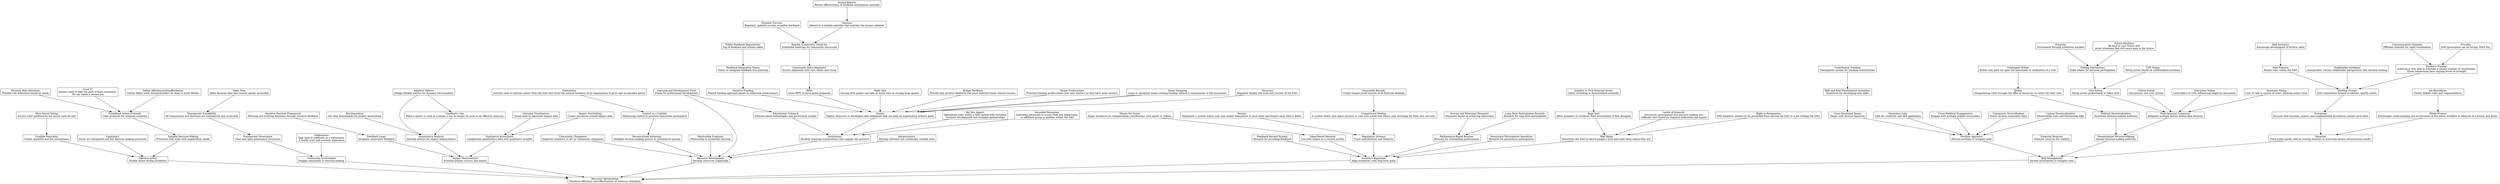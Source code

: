 digraph "" {
	graph [nodesep=0.6,
		rankdir=TB,
		ranksep=1.2
	];
	node [label="\N",
		shape=box
	];
	"Resource Optimization"	[label="Resource Optimization\nMaximize efficiency and effectiveness of resource utilization"];
	"Effective Action"	[label="Effective Action\nEnable action during instability"];
	"Effective Action" -> "Resource Optimization";
	"Community Involvement"	[label="Community Involvement\nEngage community in decision-making"];
	"Community Involvement" -> "Resource Optimization";
	"Impact Measurement"	[label="Impact Measurement\nEvaluate project success and impact"];
	"Impact Measurement" -> "Resource Optimization";
	"Resource Development"	[label="Resource Development\nDevelop resources organically"];
	"Resource Development" -> "Resource Optimization";
	"Incentive Alignment"	[label="Incentive Alignment\nAlign incentives with long-term goals"];
	"Incentive Alignment" -> "Resource Optimization";
	"Risk Management"	[label="Risk Management\nSpread investments to mitigate risks"];
	"Risk Management" -> "Resource Optimization";
	"Portfolio Approach"	[label="Portfolio Approach\nDiverse portfolio to mitigate risks"];
	"Portfolio Approach" -> "Risk Management";
	"Financial Reserves"	[label="Financial Reserves\nMaintain reserves for stability"];
	"Financial Reserves" -> "Risk Management";
	"Decentralized Decision-Making"	[label="Decentralized Decision-Making\nSpread decision-making authority"];
	"Decentralized Decision-Making" -> "Risk Management";
	Bounties	[label="Bounties\nFund public goods code by issuing bounties to overcome known infrastructure needs."];
	Bounties -> "Risk Management";
	Evergreen	[label="Evergreen\nEnsures that bounties, grants, and organizational procedures remain up-to-date"];
	Evergreen -> Bounties;
	"Whole Process"	[label="Whole Process\nEncourages understanding and involvement in the entire workflow or lifecycle of a bounty and grant."];
	"Whole Process" -> Bounties;
	"Job Boundaries"	[label="Job Boundaries\nClearly defines roles and responsibilities."];
	"Job Boundaries" -> "Whole Process";
	"Working Groups"	[label="Working Groups\nDAO committees formed to address specific needs."];
	"Working Groups" -> Evergreen;
	"Role Rotation"	[label="Role Rotation\nRotate roles within the DAO"];
	"Role Rotation" -> "Working Groups";
	"Stakeholder Synthesis"	[label="Stakeholder Synthesis\nIncorporates various stakeholder perspectives into decision-making"];
	"Stakeholder Synthesis" -> "Working Groups";
	"Dunbar's Number"	[label="Dunbar's Number\nA person is only able to maintain a certain number of connections.\n Those connections have varying levels of strength."];
	"Dunbar's Number" -> "Working Groups";
	"Communication Channels"	[label="Communication Channels\nEfficient channels for rapid coordination"];
	"Communication Channels" -> "Dunbar's Number";
	Frivolity	[label="Frivolity\nDAO governance can be boring. Have fun.\n"];
	Frivolity -> "Dunbar's Number";
	"Skill Inventory"	[label="Skill Inventory\nEncourage development of diverse skills"];
	"Skill Inventory" -> "Role Rotation";
	"Political Decentralization"	[label="Political Decentralization\nDistribute decision-making authority"];
	"Political Decentralization" -> "Decentralized Decision-Making";
	"Multi-factorial Consensus"	[label="Multi-factorial Consensus\nIntegrate multiple factors before final decision"];
	"Multi-factorial Consensus" -> "Decentralized Decision-Making";
	"Coin Voting"	[label="Coin Voting\nVoting power proportional to token hold"];
	"Coin Voting" -> "Multi-factorial Consensus";
	"Citizen Voting"	[label="Citizen Voting\nOne person, one vote system"];
	"Citizen Voting" -> "Multi-factorial Consensus";
	"Conviction Voting"	[label="Conviction Voting\nLock tokens to vote, influencing longevity and power"];
	"Conviction Voting" -> "Multi-factorial Consensus";
	"Quadratic Voting"	[label="Quadratic Voting\nCost of vote is square of votes, allowing minor voice"];
	"Quadratic Voting" -> "Multi-factorial Consensus";
	"Staking Mechanisms"	[label="Staking Mechanisms\nStake tokens for decision participation"];
	"Staking Mechanisms" -> "Coin Voting";
	"CDP Voting"	[label="CDP Voting\nVoting power based on collateralized positions"];
	"CDP Voting" -> "Coin Voting";
	Futarchy	[label="Futarchy\nGovernance through prediction markets"];
	Futarchy -> "Staking Mechanisms";
	"Future Kindness"	[label="Future Kindness\nBe kind to your future self.\n Avoid situations that will cause pain in the future."];
	"Future Kindness" -> "Staking Mechanisms";
	Bribes	[label="Bribes\nManipulating votes through the offer of resources to voters for their vote."];
	Bribes -> "Political Decentralization";
	"Contingent Bribes"	[label="Contingent Bribes\nBribes only paid out upon the enactment or ratification of a vote."];
	"Contingent Bribes" -> Bribes;
	"Cross-functional Teams"	[label="Cross-functional Teams\nTeams with diverse expertise"];
	"Cross-functional Teams" -> "Portfolio Approach";
	"Innovation Labs"	[label="Innovation Labs\nLabs for creativity and skill application"];
	"Innovation Labs" -> "Portfolio Approach";
	"Cross-Platform Engagements"	[label="Cross-Platform Engagements\nEngage with multiple project ecosystems"];
	"Cross-Platform Engagements" -> "Portfolio Approach";
	"Community Diversification"	[label="Community Diversification\nFoster diverse community base"];
	"Community Diversification" -> "Portfolio Approach";
	"Logical Decentralization"	[label="Logical Decentralization\nDecentralize state and functioning logic"];
	"Logical Decentralization" -> "Portfolio Approach";
	"Skill and Role Development Incentives"	[label="Skill and Role Development Incentives\nIncentives for developing new skills"];
	"Skill and Role Development Incentives" -> "Cross-functional Teams";
	"Contribution Tracking"	[label="Contribution Tracking\nTransparent system for tracking contributions"];
	"Contribution Tracking" -> "Skill and Role Development Incentives";
	"Feedback Reward System"	[label="Feedback Reward System\nRewards for providing feedback"];
	"Feedback Reward System" -> "Incentive Alignment";
	"Token-Based Rewards"	[label="Token-Based Rewards\nUse DAO tokens as a reward system"];
	"Token-Based Rewards" -> "Incentive Alignment";
	"Reputation Systems"	[label="Reputation Systems\nTrack contributions and behavior"];
	"Reputation Systems" -> "Incentive Alignment";
	"Performance-Based Bonuses"	[label="Performance-Based Bonuses\nBonuses for outstanding performance"];
	"Performance-Based Bonuses" -> "Incentive Alignment";
	"Democratic Participation Incentives"	[label="Democratic Participation Incentives\nRewards for governance participation"];
	"Democratic Participation Incentives" -> "Incentive Alignment";
	"Well Being"	[label="Well Being\nStructures the DAO to enrich people's lives and meet them where they are."];
	"Well Being" -> "Incentive Alignment";
	"Rage Quit"	[label="Rage Quit\nAllow members to withdraw their investments if they disagree"];
	"Rage Quit" -> "Well Being";
	"Levels of Intensity"	[label="Levels of Intensity\nStructures participation and decision-making into\n different tiers based on required dedication and impact"];
	"Levels of Intensity" -> "Well Being";
	"Right to Resignation"	[label="Right to Resignation\nDAO members should not be precluded from leaving the DAO or a job withing the DAO.\n"];
	"Right to Resignation" -> "Well Being";
	"Inability to Fork External Assets"	[label="Inability to Fork External Assets\nLimits of forking in decentralized networks"];
	"Inability to Fork External Assets" -> "Rage Quit";
	"Escrow and Milestone Payments"	[label="Escrow and Milestone Payments\nPayments based on achieving milestones"];
	"Escrow and Milestone Payments" -> "Performance-Based Bonuses";
	"Long-Term Participation Rewards"	[label="Long-Term Participation Rewards\nRewards for long-term participation"];
	"Long-Term Participation Rewards" -> "Performance-Based Bonuses";
	Honour	[label="Honour\nImplement a system where user may indebt themselves to each other and forgive each other's debts.\n"];
	Honour -> "Reputation Systems";
	"Commitment Pooling"	[label="Commitment Pooling\nA system where user place services or cash into a pool that others may exchange for their own services.\n"];
	"Commitment Pooling" -> "Reputation Systems";
	"Immutable Records"	[label="Immutable Records\nCreate tamper-proof records of all financial dealings"];
	"Immutable Records" -> "Commitment Pooling";
	"Shares for Sweat"	[label="Shares for Sweat\nAligns incentives by compensating contributions with equity or tokens.\n"];
	"Shares for Sweat" -> "Token-Based Rewards";
	"Community Champions"	[label="Community Champions\nEmpower members to act as community champions"];
	"Community Champions" -> "Resource Development";
	"Decentralized Autonomy"	[label="Decentralized Autonomy\nDelegate decision-making powers to autonomous groups"];
	"Decentralized Autonomy" -> "Resource Development";
	"Mentorship Programs"	[label="Mentorship Programs\nMentorship to accelerate learning"];
	"Mentorship Programs" -> "Resource Development";
	"Learning and Development Fund"	[label="Learning and Development Fund\nFunds for professional development"];
	"Learning and Development Fund" -> "Resource Development";
	"Educational Outreach"	[label="Educational Outreach\nEducate about technologies and governance models"];
	"Learning and Development Fund" -> "Educational Outreach";
	Infrastructure	[label="Infrastructure\nDevelop software and continually useable tools"];
	Infrastructure -> "Resource Development";
	Institutions	[label="Institutions\nDevelop enduring organizations that support the protocol"];
	Institutions -> "Resource Development";
	"Educational Outreach" -> Institutions;
	Grants	[label="Grants\nDeploy resources to developers and companies that can help an organization achieve goals"];
	Grants -> Institutions;
	"Biz Dev Agents"	[label="Biz Dev Agents\nSpecialized roles within a DAO tasked with fostering\n business development and strategic partnerships"];
	"Biz Dev Agents" -> Institutions;
	"Seconded Resources"	[label="Seconded Resources\nDedicated personnel or assets from one department\n or affiliated group to another within the DAO"];
	"Seconded Resources" -> Institutions;
	"Iterative Funding"	[label="Iterative Funding\nPhased funding approach based on milestone achievements"];
	"Iterative Funding" -> Grants;
	RFPs	[label="RFPs\nIssue RFPs to focus grant proposals"];
	RFPs -> Grants;
	"Right Size"	[label="Right Size\nIssuing little grants can take as much time as issuing large grants.\n"];
	"Right Size" -> Grants;
	"Bridge Feedback"	[label="Bridge Feedback\nProvide only positive feedback that point rejected teams toward success.\n"];
	"Bridge Feedback" -> Grants;
	"Target Professionals"	[label="Target Professionals\nPrioritize funding professionals over new starters as they have more success.\n"];
	"Target Professionals" -> Grants;
	"Grant Shopping"	[label="Grant Shopping\nLearn to recognize teams seeking funding without a commitment to the ecosystem.\n"];
	"Grant Shopping" -> Grants;
	"Grant Shopping" -> Grants;
	Showcase	[label="Showcase\nRegularly display the work and success of the DAO.\n"];
	Showcase -> Grants;
	"Community Value Alignment"	[label="Community Value Alignment\nEnsure alignment with core values and vision"];
	"Community Value Alignment" -> RFPs;
	"Regular Community Check-Ins"	[label="Regular Community Check-Ins\nScheduled meetings for community discussion"];
	"Regular Community Check-Ins" -> "Community Value Alignment";
	"Dynamic Surveys"	[label="Dynamic Surveys\nRegularly updated surveys to gather feedback"];
	"Dynamic Surveys" -> "Regular Community Check-Ins";
	Seasons	[label="Seasons\nAdhere to a reliable calendar that matches the human calendar.\n"];
	Seasons -> "Regular Community Check-Ins";
	"Annual Reports"	[label="Annual Reports\nReview effectiveness of feedback mechanisms annually"];
	"Annual Reports" -> Seasons;
	"Feedback Integration Teams"	[label="Feedback Integration Teams\nTeams to integrate feedback into planning"];
	"Feedback Integration Teams" -> "Iterative Funding";
	"Public Feedback Repositories"	[label="Public Feedback Repositories\nLog of feedback and actions taken"];
	"Public Feedback Repositories" -> "Feedback Integration Teams";
	"Control as a Liability"	[label="Control as a Liability\nMinimizing control to promote democratic governance"];
	"Control as a Liability" -> "Decentralized Autonomy";
	Subtraction	[label="Subtraction\nActively seek to subtract power from the DAO and resist the natural tendency of an organization to grow and accumulate \
power"];
	Subtraction -> "Control as a Liability";
	"Feedback Loops"	[label="Feedback Loops\nIntegrate community feedback"];
	"Feedback Loops" -> "Impact Measurement";
	"Quantitative Analysis"	[label="Quantitative Analysis\nDevelop metrics for impact measurement"];
	"Quantitative Analysis" -> "Impact Measurement";
	"Qualitative Assessment"	[label="Qualitative Assessment\nComplement quantitative data with qualitative insights"];
	"Qualitative Assessment" -> "Impact Measurement";
	"Outcome Visualization"	[label="Outcome Visualization\nVisual tools to represent impact data"];
	"Outcome Visualization" -> "Qualitative Assessment";
	"Impact Storytelling"	[label="Impact Storytelling\nCreate narratives around impact data"];
	"Impact Storytelling" -> "Qualitative Assessment";
	Benchmarking	[label="Benchmarking\nSet clear benchmarks for project assessment"];
	Benchmarking -> "Quantitative Analysis";
	"Adaptive Metrics"	[label="Adaptive Metrics\nDesign flexible metrics for dynamic environments"];
	"Adaptive Metrics" -> "Quantitative Analysis";
	"Goodhart's Law"	[label="Goodhart's Law\nWhen a metric is used as a target it can no longer be used as an effective measure.\n"];
	"Adaptive Metrics" -> "Goodhart's Law";
	"Goodhart's Law" -> "Quantitative Analysis";
	"Iterative Decision Framework"	[label="Iterative Decision Framework\nRevising and evolving decisions through iterative feedback"];
	"Iterative Decision Framework" -> "Feedback Loops";
	"Transparent Governance"	[label="Transparent Governance\nClear and open governance structures"];
	"Transparent Governance" -> "Community Involvement";
	Celebrations	[label="Celebrations\nTake time to celebrate as a community.\n It builds trust and common experience"];
	Celebrations -> "Community Involvement";
	"Transparent Trackability"	[label="Transparent Trackability\nAll transactions and decisions are transparent and accessible"];
	"Transparent Trackability" -> "Transparent Governance";
	"Open Data"	[label="Open Data\nMake financial data and records openly accessible"];
	"Open Data" -> "Transparent Trackability";
	"Credible Neutrality"	[label="Credible Neutrality\nCreate impartial and fair mechanisms"];
	"Credible Neutrality" -> "Effective Action";
	Legitimacy	[label="Legitimacy\nFocus on transparent and fair decision-making processes"];
	Legitimacy -> "Effective Action";
	"Scalable Decision-Making"	[label="Scalable Decision-Making\nProcesses that scale with organization needs"];
	"Scalable Decision-Making" -> "Effective Action";
	"Predefined Action Protocols"	[label="Predefined Action Protocols\nClear protocols for common scenarios"];
	"Predefined Action Protocols" -> "Scalable Decision-Making";
	"Dynamic Role Allocation"	[label="Dynamic Role Allocation\nFlexible role definitions based on needs"];
	"Dynamic Role Allocation" -> "Predefined Action Protocols";
	"Good UI"	[label="Good UI\nActions need to take the path of least resistance.\n No one needs a second job."];
	"Good UI" -> "Predefined Action Protocols";
	"Define Affordances/Disaffordances"	[label="Define Affordances/Disaffordances\nClearly define what should/shouldn't be done to avoid debate."];
	"Define Affordances/Disaffordances" -> "Predefined Action Protocols";
	"Mica Secret Voting"	[label="Mica Secret Voting\nEnsure voter preferences are secret until all cast"];
	"Mica Secret Voting" -> "Credible Neutrality";
}
